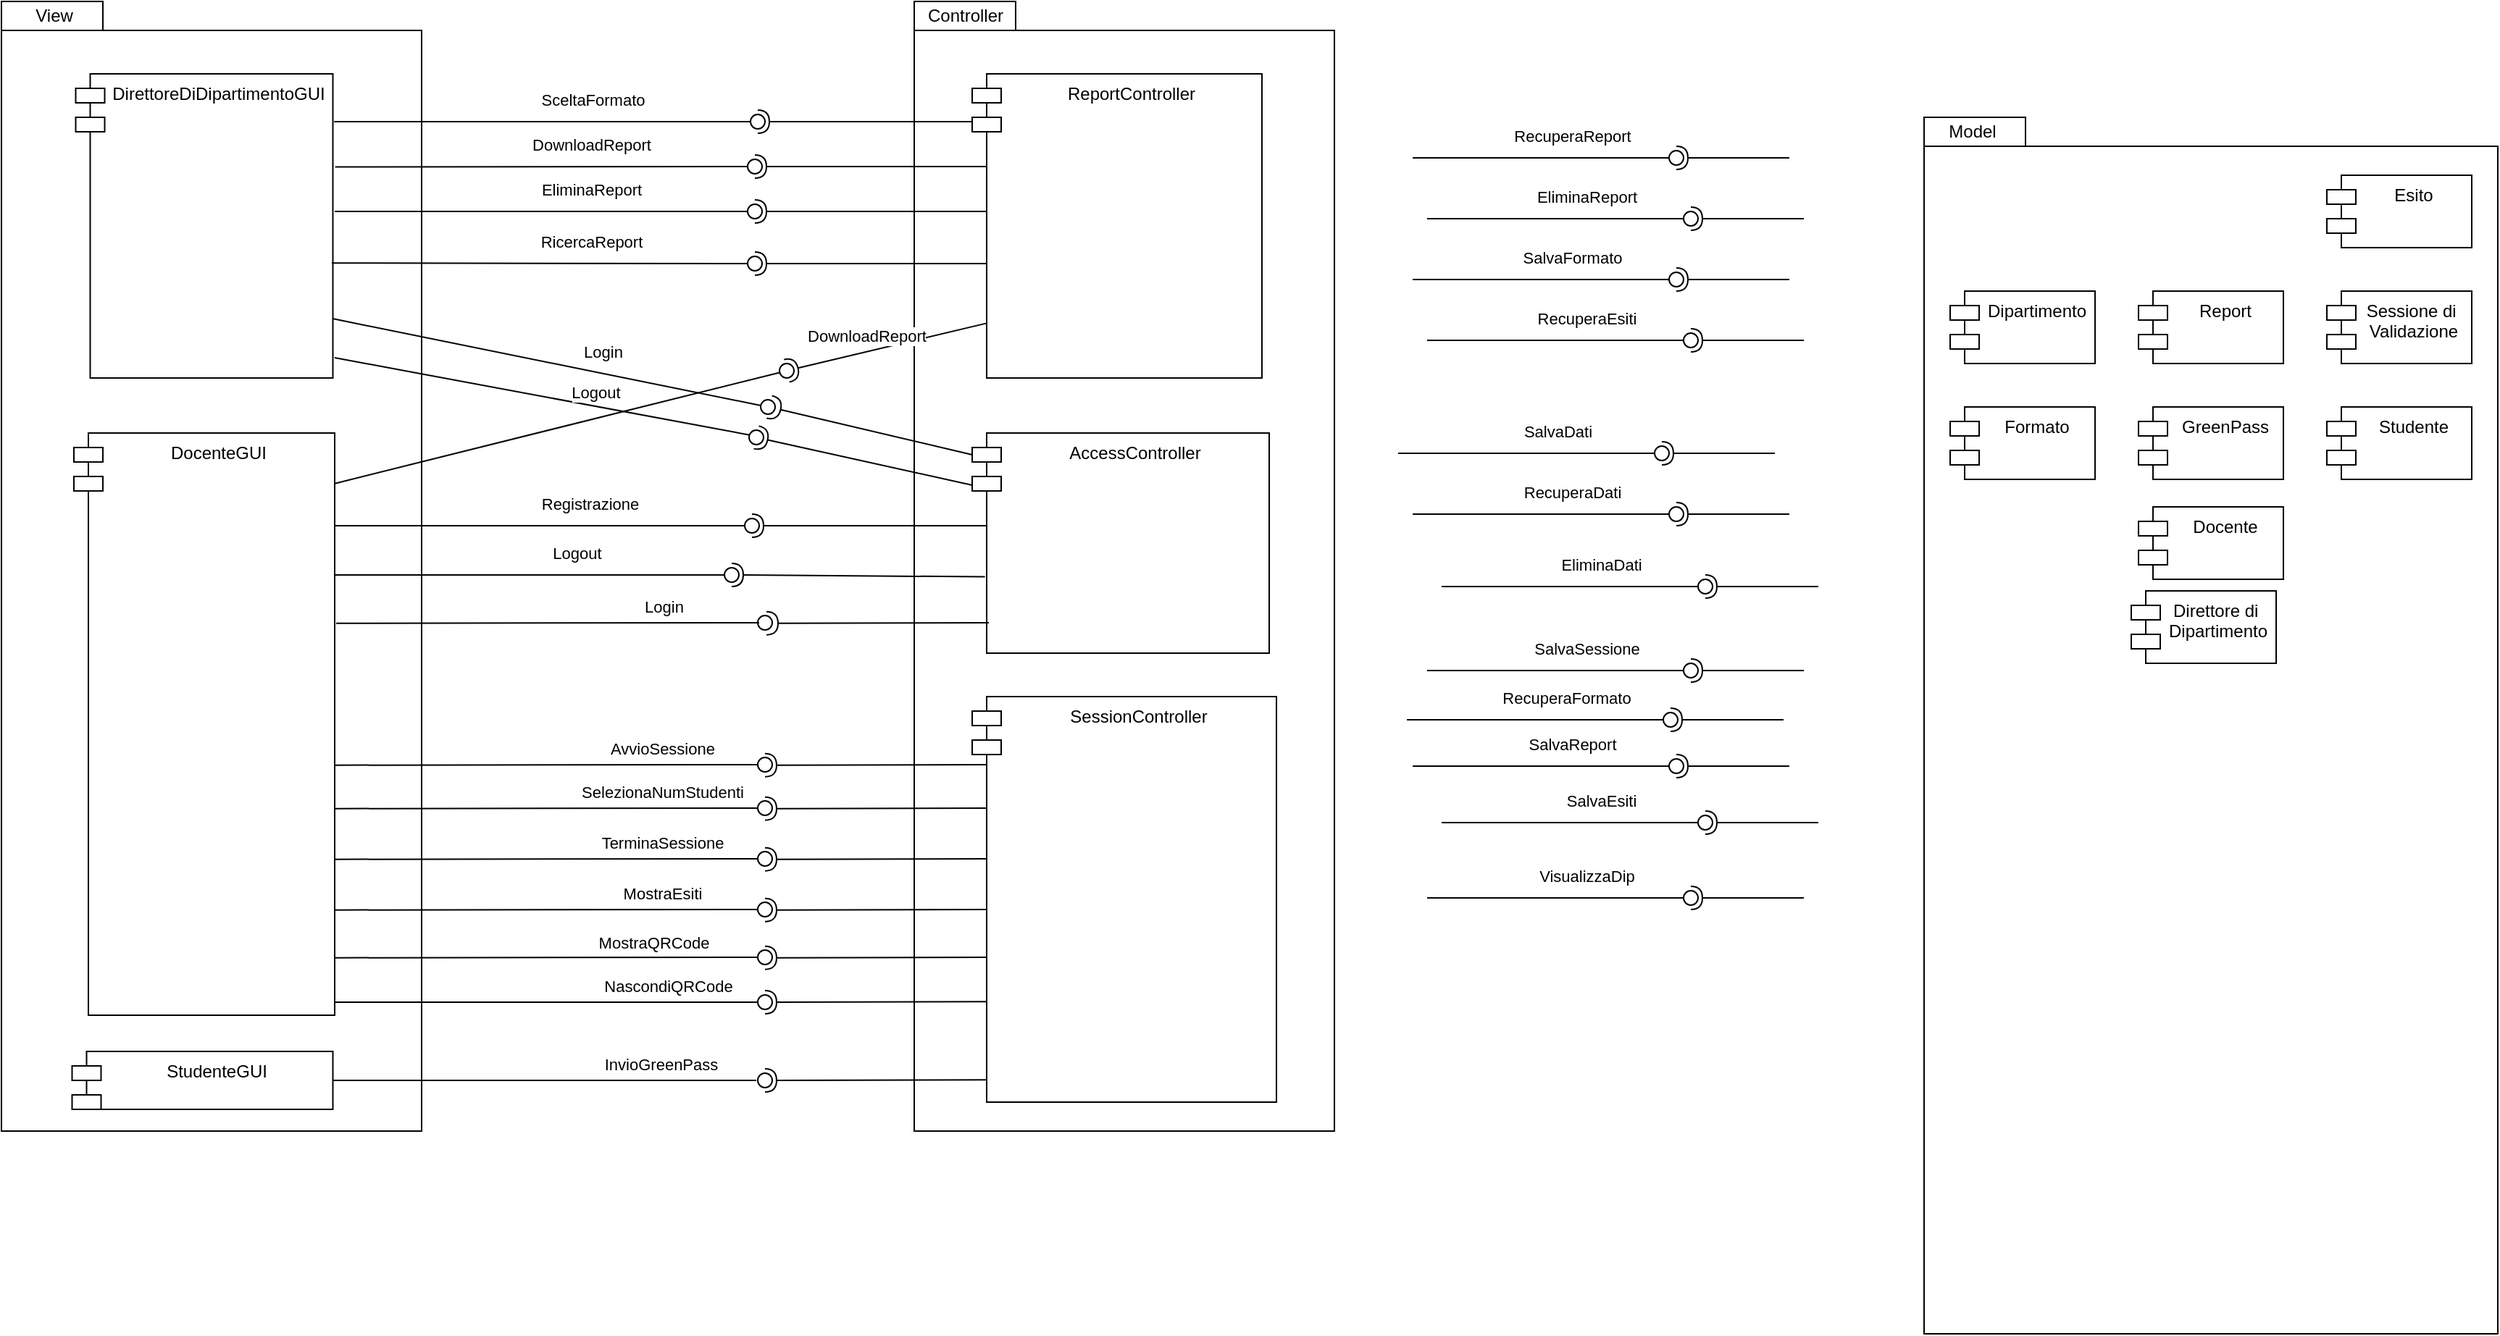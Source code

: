 <mxfile version="15.8.6" type="device"><diagram id="GArLD8cVjcSwyjwCv-ND" name="Pagina-1"><mxGraphModel dx="2626" dy="1181" grid="1" gridSize="10" guides="1" tooltips="1" connect="1" arrows="1" fold="1" page="0" pageScale="1" pageWidth="827" pageHeight="1169" math="0" shadow="0"><root><mxCell id="0"/><mxCell id="1" parent="0"/><mxCell id="IBk2zJn6kR047QgPzbhl-1" value="" style="shape=folder;fontStyle=1;spacingTop=10;tabWidth=70;tabHeight=20;tabPosition=left;html=1;" parent="1" vertex="1"><mxGeometry x="220" y="-60" width="290" height="780" as="geometry"/></mxCell><mxCell id="IBk2zJn6kR047QgPzbhl-2" value="Controller" style="text;html=1;align=center;verticalAlign=middle;resizable=0;points=[];autosize=1;strokeColor=none;fillColor=none;" parent="1" vertex="1"><mxGeometry x="220" y="-60" width="70" height="20" as="geometry"/></mxCell><mxCell id="IBk2zJn6kR047QgPzbhl-3" value="" style="shape=folder;fontStyle=1;spacingTop=10;tabWidth=70;tabHeight=20;tabPosition=left;html=1;" parent="1" vertex="1"><mxGeometry x="917" y="20" width="396" height="840" as="geometry"/></mxCell><mxCell id="IBk2zJn6kR047QgPzbhl-4" value="Model" style="text;html=1;align=center;verticalAlign=middle;resizable=0;points=[];autosize=1;strokeColor=none;fillColor=none;" parent="1" vertex="1"><mxGeometry x="925" y="20" width="50" height="20" as="geometry"/></mxCell><mxCell id="IBk2zJn6kR047QgPzbhl-5" value="" style="shape=folder;fontStyle=1;spacingTop=10;tabWidth=70;tabHeight=20;tabPosition=left;html=1;" parent="1" vertex="1"><mxGeometry x="-410" y="-60" width="290" height="780" as="geometry"/></mxCell><mxCell id="IBk2zJn6kR047QgPzbhl-12" value="SessionController" style="shape=module;align=left;spacingLeft=20;align=center;verticalAlign=top;" parent="1" vertex="1"><mxGeometry x="260" y="420" width="210" height="280" as="geometry"/></mxCell><mxCell id="IBk2zJn6kR047QgPzbhl-13" value="ReportController" style="shape=module;align=left;spacingLeft=20;align=center;verticalAlign=top;" parent="1" vertex="1"><mxGeometry x="260" y="-10" width="200" height="210" as="geometry"/></mxCell><mxCell id="IBk2zJn6kR047QgPzbhl-14" value="Direttore di &#10;Dipartimento" style="shape=module;align=left;spacingLeft=20;align=center;verticalAlign=top;" parent="1" vertex="1"><mxGeometry x="1060" y="347" width="100" height="50" as="geometry"/></mxCell><mxCell id="IBk2zJn6kR047QgPzbhl-15" value="Docente" style="shape=module;align=left;spacingLeft=20;align=center;verticalAlign=top;" parent="1" vertex="1"><mxGeometry x="1065" y="289" width="100" height="50" as="geometry"/></mxCell><mxCell id="IBk2zJn6kR047QgPzbhl-16" value="Esito" style="shape=module;align=left;spacingLeft=20;align=center;verticalAlign=top;" parent="1" vertex="1"><mxGeometry x="1195" y="60" width="100" height="50" as="geometry"/></mxCell><mxCell id="IBk2zJn6kR047QgPzbhl-17" value="Formato" style="shape=module;align=left;spacingLeft=20;align=center;verticalAlign=top;" parent="1" vertex="1"><mxGeometry x="935" y="220" width="100" height="50" as="geometry"/></mxCell><mxCell id="IBk2zJn6kR047QgPzbhl-18" value="Sessione di &#10;Validazione" style="shape=module;align=left;spacingLeft=20;align=center;verticalAlign=top;" parent="1" vertex="1"><mxGeometry x="1195" y="140" width="100" height="50" as="geometry"/></mxCell><mxCell id="IBk2zJn6kR047QgPzbhl-19" value="Report" style="shape=module;align=left;spacingLeft=20;align=center;verticalAlign=top;" parent="1" vertex="1"><mxGeometry x="1065" y="140" width="100" height="50" as="geometry"/></mxCell><mxCell id="IBk2zJn6kR047QgPzbhl-20" value="Studente" style="shape=module;align=left;spacingLeft=20;align=center;verticalAlign=top;" parent="1" vertex="1"><mxGeometry x="1195" y="220" width="100" height="50" as="geometry"/></mxCell><mxCell id="IBk2zJn6kR047QgPzbhl-21" value="GreenPass" style="shape=module;align=left;spacingLeft=20;align=center;verticalAlign=top;" parent="1" vertex="1"><mxGeometry x="1065" y="220" width="100" height="50" as="geometry"/></mxCell><mxCell id="IBk2zJn6kR047QgPzbhl-22" value="Dipartimento" style="shape=module;align=left;spacingLeft=20;align=center;verticalAlign=top;" parent="1" vertex="1"><mxGeometry x="935" y="140" width="100" height="50" as="geometry"/></mxCell><mxCell id="IBk2zJn6kR047QgPzbhl-48" value="StudenteGUI" style="shape=module;align=left;spacingLeft=20;align=center;verticalAlign=top;" parent="1" vertex="1"><mxGeometry x="-361.25" y="665" width="180" height="40" as="geometry"/></mxCell><mxCell id="IBk2zJn6kR047QgPzbhl-50" value="DocenteGUI" style="shape=module;align=left;spacingLeft=20;align=center;verticalAlign=top;" parent="1" vertex="1"><mxGeometry x="-360" y="238" width="180" height="402" as="geometry"/></mxCell><mxCell id="IBk2zJn6kR047QgPzbhl-51" value="DirettoreDiDipartimentoGUI" style="shape=module;align=left;spacingLeft=20;align=center;verticalAlign=top;" parent="1" vertex="1"><mxGeometry x="-358.75" y="-10" width="177.5" height="210" as="geometry"/></mxCell><mxCell id="McXszkzZbClIfci7ip5r-1" value="AccessController" style="shape=module;align=left;spacingLeft=20;align=center;verticalAlign=top;" parent="1" vertex="1"><mxGeometry x="260" y="238" width="205" height="152" as="geometry"/></mxCell><mxCell id="9tfviT1aUYBze84xyZch-1" value="Login" style="rounded=0;orthogonalLoop=1;jettySize=auto;html=1;endArrow=none;endFill=0;sketch=0;sourcePerimeterSpacing=0;targetPerimeterSpacing=0;exitX=0.999;exitY=0.805;exitDx=0;exitDy=0;exitPerimeter=0;" parent="1" source="IBk2zJn6kR047QgPzbhl-51" target="9tfviT1aUYBze84xyZch-3" edge="1"><mxGeometry x="0.243" y="15" relative="1" as="geometry"><mxPoint x="-71" y="160" as="sourcePoint"/><mxPoint as="offset"/><mxPoint x="110" y="220" as="targetPoint"/></mxGeometry></mxCell><mxCell id="9tfviT1aUYBze84xyZch-2" value="" style="rounded=0;orthogonalLoop=1;jettySize=auto;html=1;endArrow=halfCircle;endFill=0;endSize=6;strokeWidth=1;sketch=0;exitX=0;exitY=0;exitDx=0;exitDy=15;exitPerimeter=0;" parent="1" source="McXszkzZbClIfci7ip5r-1" edge="1"><mxGeometry relative="1" as="geometry"><mxPoint x="189" y="160" as="sourcePoint"/><mxPoint x="120" y="220" as="targetPoint"/></mxGeometry></mxCell><mxCell id="9tfviT1aUYBze84xyZch-3" value="" style="ellipse;whiteSpace=wrap;html=1;align=center;aspect=fixed;resizable=0;points=[];outlineConnect=0;sketch=0;" parent="1" vertex="1"><mxGeometry x="114" y="215" width="10" height="10" as="geometry"/></mxCell><mxCell id="9tfviT1aUYBze84xyZch-6" value="" style="ellipse;whiteSpace=wrap;html=1;align=center;aspect=fixed;resizable=0;points=[];outlineConnect=0;sketch=0;" parent="1" vertex="1"><mxGeometry x="112" y="364" width="10" height="10" as="geometry"/></mxCell><mxCell id="9tfviT1aUYBze84xyZch-7" value="Logout" style="rounded=0;orthogonalLoop=1;jettySize=auto;html=1;endArrow=none;endFill=0;sketch=0;sourcePerimeterSpacing=0;targetPerimeterSpacing=0;exitX=0.793;exitY=0.35;exitDx=0;exitDy=0;exitPerimeter=0;" parent="1" edge="1"><mxGeometry x="0.23" y="9" relative="1" as="geometry"><mxPoint x="-180.03" y="186" as="sourcePoint"/><mxPoint as="offset"/><mxPoint x="110" y="240" as="targetPoint"/></mxGeometry></mxCell><mxCell id="9tfviT1aUYBze84xyZch-9" value="" style="ellipse;whiteSpace=wrap;html=1;align=center;aspect=fixed;resizable=0;points=[];outlineConnect=0;sketch=0;" parent="1" vertex="1"><mxGeometry x="106" y="236" width="10" height="10" as="geometry"/></mxCell><mxCell id="9tfviT1aUYBze84xyZch-11" value="Logout" style="rounded=0;orthogonalLoop=1;jettySize=auto;html=1;endArrow=none;endFill=0;sketch=0;sourcePerimeterSpacing=0;targetPerimeterSpacing=0;" parent="1" target="9tfviT1aUYBze84xyZch-13" edge="1"><mxGeometry x="0.243" y="15" relative="1" as="geometry"><mxPoint x="-180" y="336" as="sourcePoint"/><mxPoint as="offset"/></mxGeometry></mxCell><mxCell id="9tfviT1aUYBze84xyZch-12" value="" style="rounded=0;orthogonalLoop=1;jettySize=auto;html=1;endArrow=halfCircle;endFill=0;entryX=0.5;entryY=0.5;endSize=6;strokeWidth=1;sketch=0;exitX=0.043;exitY=0.653;exitDx=0;exitDy=0;exitPerimeter=0;" parent="1" source="McXszkzZbClIfci7ip5r-1" target="9tfviT1aUYBze84xyZch-13" edge="1"><mxGeometry relative="1" as="geometry"><mxPoint x="172" y="336" as="sourcePoint"/></mxGeometry></mxCell><mxCell id="9tfviT1aUYBze84xyZch-13" value="" style="ellipse;whiteSpace=wrap;html=1;align=center;aspect=fixed;resizable=0;points=[];outlineConnect=0;sketch=0;" parent="1" vertex="1"><mxGeometry x="89" y="331" width="10" height="10" as="geometry"/></mxCell><mxCell id="9tfviT1aUYBze84xyZch-14" value="SceltaFormato" style="rounded=0;orthogonalLoop=1;jettySize=auto;html=1;endArrow=none;endFill=0;sketch=0;sourcePerimeterSpacing=0;targetPerimeterSpacing=0;exitX=1.005;exitY=0.157;exitDx=0;exitDy=0;exitPerimeter=0;" parent="1" source="IBk2zJn6kR047QgPzbhl-51" edge="1"><mxGeometry x="0.243" y="15" relative="1" as="geometry"><mxPoint x="-70" y="23" as="sourcePoint"/><mxPoint as="offset"/><mxPoint x="107" y="23" as="targetPoint"/></mxGeometry></mxCell><mxCell id="9tfviT1aUYBze84xyZch-15" value="" style="rounded=0;orthogonalLoop=1;jettySize=auto;html=1;endArrow=halfCircle;endFill=0;entryX=0.5;entryY=0.5;endSize=6;strokeWidth=1;sketch=0;" parent="1" edge="1"><mxGeometry relative="1" as="geometry"><mxPoint x="260" y="23" as="sourcePoint"/><mxPoint x="112" y="23" as="targetPoint"/></mxGeometry></mxCell><mxCell id="9tfviT1aUYBze84xyZch-16" value="" style="ellipse;whiteSpace=wrap;html=1;align=center;aspect=fixed;resizable=0;points=[];outlineConnect=0;sketch=0;" parent="1" vertex="1"><mxGeometry x="107" y="18" width="10" height="10" as="geometry"/></mxCell><mxCell id="9tfviT1aUYBze84xyZch-17" value="DownloadReport" style="rounded=0;orthogonalLoop=1;jettySize=auto;html=1;endArrow=none;endFill=0;sketch=0;sourcePerimeterSpacing=0;targetPerimeterSpacing=0;exitX=1.009;exitY=0.306;exitDx=0;exitDy=0;exitPerimeter=0;" parent="1" source="IBk2zJn6kR047QgPzbhl-51" target="9tfviT1aUYBze84xyZch-19" edge="1"><mxGeometry x="0.243" y="15" relative="1" as="geometry"><mxPoint x="-72" y="54" as="sourcePoint"/><mxPoint as="offset"/></mxGeometry></mxCell><mxCell id="9tfviT1aUYBze84xyZch-18" value="" style="rounded=0;orthogonalLoop=1;jettySize=auto;html=1;endArrow=halfCircle;endFill=0;entryX=0.5;entryY=0.5;endSize=6;strokeWidth=1;sketch=0;" parent="1" target="9tfviT1aUYBze84xyZch-19" edge="1"><mxGeometry relative="1" as="geometry"><mxPoint x="270" y="54" as="sourcePoint"/></mxGeometry></mxCell><mxCell id="9tfviT1aUYBze84xyZch-19" value="" style="ellipse;whiteSpace=wrap;html=1;align=center;aspect=fixed;resizable=0;points=[];outlineConnect=0;sketch=0;" parent="1" vertex="1"><mxGeometry x="105" y="49" width="10" height="10" as="geometry"/></mxCell><mxCell id="9tfviT1aUYBze84xyZch-20" value="EliminaReport" style="rounded=0;orthogonalLoop=1;jettySize=auto;html=1;endArrow=none;endFill=0;sketch=0;sourcePerimeterSpacing=0;targetPerimeterSpacing=0;" parent="1" edge="1"><mxGeometry x="0.243" y="15" relative="1" as="geometry"><mxPoint x="-180" y="85" as="sourcePoint"/><mxPoint as="offset"/><mxPoint x="105" y="85" as="targetPoint"/></mxGeometry></mxCell><mxCell id="9tfviT1aUYBze84xyZch-21" value="" style="rounded=0;orthogonalLoop=1;jettySize=auto;html=1;endArrow=halfCircle;endFill=0;entryX=0.5;entryY=0.5;endSize=6;strokeWidth=1;sketch=0;" parent="1" target="9tfviT1aUYBze84xyZch-22" edge="1"><mxGeometry relative="1" as="geometry"><mxPoint x="270" y="85" as="sourcePoint"/></mxGeometry></mxCell><mxCell id="9tfviT1aUYBze84xyZch-22" value="" style="ellipse;whiteSpace=wrap;html=1;align=center;aspect=fixed;resizable=0;points=[];outlineConnect=0;sketch=0;" parent="1" vertex="1"><mxGeometry x="105" y="80" width="10" height="10" as="geometry"/></mxCell><mxCell id="9tfviT1aUYBze84xyZch-23" value="RicercaReport" style="rounded=0;orthogonalLoop=1;jettySize=auto;html=1;endArrow=none;endFill=0;sketch=0;sourcePerimeterSpacing=0;targetPerimeterSpacing=0;exitX=0.996;exitY=0.622;exitDx=0;exitDy=0;exitPerimeter=0;" parent="1" source="IBk2zJn6kR047QgPzbhl-51" target="9tfviT1aUYBze84xyZch-25" edge="1"><mxGeometry x="0.243" y="15" relative="1" as="geometry"><mxPoint x="-72" y="121" as="sourcePoint"/><mxPoint as="offset"/></mxGeometry></mxCell><mxCell id="9tfviT1aUYBze84xyZch-24" value="" style="rounded=0;orthogonalLoop=1;jettySize=auto;html=1;endArrow=halfCircle;endFill=0;entryX=0.5;entryY=0.5;endSize=6;strokeWidth=1;sketch=0;exitX=0.05;exitY=0.624;exitDx=0;exitDy=0;exitPerimeter=0;" parent="1" source="IBk2zJn6kR047QgPzbhl-13" target="9tfviT1aUYBze84xyZch-25" edge="1"><mxGeometry relative="1" as="geometry"><mxPoint x="188" y="121" as="sourcePoint"/></mxGeometry></mxCell><mxCell id="9tfviT1aUYBze84xyZch-25" value="" style="ellipse;whiteSpace=wrap;html=1;align=center;aspect=fixed;resizable=0;points=[];outlineConnect=0;sketch=0;" parent="1" vertex="1"><mxGeometry x="105" y="116" width="10" height="10" as="geometry"/></mxCell><mxCell id="9tfviT1aUYBze84xyZch-27" value="" style="rounded=0;orthogonalLoop=1;jettySize=auto;html=1;endArrow=halfCircle;endFill=0;entryX=0.5;entryY=0.5;endSize=6;strokeWidth=1;sketch=0;exitX=0.05;exitY=0.82;exitDx=0;exitDy=0;exitPerimeter=0;" parent="1" source="IBk2zJn6kR047QgPzbhl-13" target="9tfviT1aUYBze84xyZch-28" edge="1"><mxGeometry relative="1" as="geometry"><mxPoint x="210" y="302" as="sourcePoint"/></mxGeometry></mxCell><mxCell id="9tfviT1aUYBze84xyZch-28" value="" style="ellipse;whiteSpace=wrap;html=1;align=center;aspect=fixed;resizable=0;points=[];outlineConnect=0;sketch=0;" parent="1" vertex="1"><mxGeometry x="127" y="190" width="10" height="10" as="geometry"/></mxCell><mxCell id="9tfviT1aUYBze84xyZch-29" value="Registrazione" style="rounded=0;orthogonalLoop=1;jettySize=auto;html=1;endArrow=none;endFill=0;sketch=0;sourcePerimeterSpacing=0;targetPerimeterSpacing=0;" parent="1" target="9tfviT1aUYBze84xyZch-31" edge="1"><mxGeometry x="0.243" y="15" relative="1" as="geometry"><mxPoint x="-180" y="302" as="sourcePoint"/><mxPoint as="offset"/></mxGeometry></mxCell><mxCell id="9tfviT1aUYBze84xyZch-30" value="" style="rounded=0;orthogonalLoop=1;jettySize=auto;html=1;endArrow=halfCircle;endFill=0;entryX=0.5;entryY=0.5;endSize=6;strokeWidth=1;sketch=0;" parent="1" target="9tfviT1aUYBze84xyZch-31" edge="1"><mxGeometry relative="1" as="geometry"><mxPoint x="270" y="302" as="sourcePoint"/></mxGeometry></mxCell><mxCell id="9tfviT1aUYBze84xyZch-31" value="" style="ellipse;whiteSpace=wrap;html=1;align=center;aspect=fixed;resizable=0;points=[];outlineConnect=0;sketch=0;" parent="1" vertex="1"><mxGeometry x="103" y="297" width="10" height="10" as="geometry"/></mxCell><mxCell id="1rFnkEGy3SiXDLnb3KZA-1" value="NascondiQRCode" style="rounded=0;orthogonalLoop=1;jettySize=auto;html=1;endArrow=none;endFill=0;sketch=0;sourcePerimeterSpacing=0;targetPerimeterSpacing=0;exitX=1;exitY=1;exitDx=0;exitDy=0;" parent="1" target="1rFnkEGy3SiXDLnb3KZA-3" edge="1"><mxGeometry x="0.549" y="11" relative="1" as="geometry"><mxPoint x="-180" y="631" as="sourcePoint"/><mxPoint as="offset"/><Array as="points"><mxPoint x="117" y="631"/></Array></mxGeometry></mxCell><mxCell id="1rFnkEGy3SiXDLnb3KZA-2" value="" style="rounded=0;orthogonalLoop=1;jettySize=auto;html=1;endArrow=halfCircle;endFill=0;endSize=6;strokeWidth=1;sketch=0;exitX=0.05;exitY=0.953;exitDx=0;exitDy=0;exitPerimeter=0;" parent="1" edge="1"><mxGeometry relative="1" as="geometry"><mxPoint x="270.5" y="630.66" as="sourcePoint"/><mxPoint x="117" y="631" as="targetPoint"/></mxGeometry></mxCell><mxCell id="1rFnkEGy3SiXDLnb3KZA-3" value="" style="ellipse;whiteSpace=wrap;html=1;align=center;aspect=fixed;resizable=0;points=[];outlineConnect=0;sketch=0;" parent="1" vertex="1"><mxGeometry x="112" y="626" width="10" height="10" as="geometry"/></mxCell><mxCell id="1rFnkEGy3SiXDLnb3KZA-10" value="SalvaDati" style="rounded=0;orthogonalLoop=1;jettySize=auto;html=1;endArrow=none;endFill=0;sketch=0;sourcePerimeterSpacing=0;targetPerimeterSpacing=0;" parent="1" target="1rFnkEGy3SiXDLnb3KZA-12" edge="1"><mxGeometry x="0.243" y="15" relative="1" as="geometry"><mxPoint x="554" y="252" as="sourcePoint"/><mxPoint as="offset"/></mxGeometry></mxCell><mxCell id="1rFnkEGy3SiXDLnb3KZA-11" value="" style="rounded=0;orthogonalLoop=1;jettySize=auto;html=1;endArrow=halfCircle;endFill=0;entryX=0.5;entryY=0.5;endSize=6;strokeWidth=1;sketch=0;" parent="1" target="1rFnkEGy3SiXDLnb3KZA-12" edge="1"><mxGeometry relative="1" as="geometry"><mxPoint x="814" y="252" as="sourcePoint"/></mxGeometry></mxCell><mxCell id="1rFnkEGy3SiXDLnb3KZA-12" value="" style="ellipse;whiteSpace=wrap;html=1;align=center;aspect=fixed;resizable=0;points=[];outlineConnect=0;sketch=0;" parent="1" vertex="1"><mxGeometry x="731" y="247" width="10" height="10" as="geometry"/></mxCell><mxCell id="1rFnkEGy3SiXDLnb3KZA-13" value="SalvaReport" style="rounded=0;orthogonalLoop=1;jettySize=auto;html=1;endArrow=none;endFill=0;sketch=0;sourcePerimeterSpacing=0;targetPerimeterSpacing=0;" parent="1" target="1rFnkEGy3SiXDLnb3KZA-15" edge="1"><mxGeometry x="0.243" y="15" relative="1" as="geometry"><mxPoint x="564" y="468" as="sourcePoint"/><mxPoint as="offset"/></mxGeometry></mxCell><mxCell id="1rFnkEGy3SiXDLnb3KZA-14" value="" style="rounded=0;orthogonalLoop=1;jettySize=auto;html=1;endArrow=halfCircle;endFill=0;entryX=0.5;entryY=0.5;endSize=6;strokeWidth=1;sketch=0;" parent="1" target="1rFnkEGy3SiXDLnb3KZA-15" edge="1"><mxGeometry relative="1" as="geometry"><mxPoint x="824" y="468" as="sourcePoint"/></mxGeometry></mxCell><mxCell id="1rFnkEGy3SiXDLnb3KZA-15" value="" style="ellipse;whiteSpace=wrap;html=1;align=center;aspect=fixed;resizable=0;points=[];outlineConnect=0;sketch=0;" parent="1" vertex="1"><mxGeometry x="741" y="463" width="10" height="10" as="geometry"/></mxCell><mxCell id="1rFnkEGy3SiXDLnb3KZA-16" value="RecuperaDati" style="rounded=0;orthogonalLoop=1;jettySize=auto;html=1;endArrow=none;endFill=0;sketch=0;sourcePerimeterSpacing=0;targetPerimeterSpacing=0;" parent="1" edge="1"><mxGeometry x="0.243" y="15" relative="1" as="geometry"><mxPoint x="564" y="294" as="sourcePoint"/><mxPoint as="offset"/><mxPoint x="741" y="294" as="targetPoint"/></mxGeometry></mxCell><mxCell id="1rFnkEGy3SiXDLnb3KZA-17" value="" style="rounded=0;orthogonalLoop=1;jettySize=auto;html=1;endArrow=halfCircle;endFill=0;entryX=0.5;entryY=0.5;endSize=6;strokeWidth=1;sketch=0;" parent="1" edge="1"><mxGeometry relative="1" as="geometry"><mxPoint x="824" y="294" as="sourcePoint"/><mxPoint x="746" y="294" as="targetPoint"/></mxGeometry></mxCell><mxCell id="1rFnkEGy3SiXDLnb3KZA-18" value="" style="ellipse;whiteSpace=wrap;html=1;align=center;aspect=fixed;resizable=0;points=[];outlineConnect=0;sketch=0;" parent="1" vertex="1"><mxGeometry x="741" y="289" width="10" height="10" as="geometry"/></mxCell><mxCell id="1rFnkEGy3SiXDLnb3KZA-19" value="RecuperaFormato" style="rounded=0;orthogonalLoop=1;jettySize=auto;html=1;endArrow=none;endFill=0;sketch=0;sourcePerimeterSpacing=0;targetPerimeterSpacing=0;" parent="1" target="1rFnkEGy3SiXDLnb3KZA-21" edge="1"><mxGeometry x="0.243" y="15" relative="1" as="geometry"><mxPoint x="560" y="436" as="sourcePoint"/><mxPoint as="offset"/></mxGeometry></mxCell><mxCell id="1rFnkEGy3SiXDLnb3KZA-20" value="" style="rounded=0;orthogonalLoop=1;jettySize=auto;html=1;endArrow=halfCircle;endFill=0;entryX=0.5;entryY=0.5;endSize=6;strokeWidth=1;sketch=0;" parent="1" target="1rFnkEGy3SiXDLnb3KZA-21" edge="1"><mxGeometry relative="1" as="geometry"><mxPoint x="820" y="436" as="sourcePoint"/></mxGeometry></mxCell><mxCell id="1rFnkEGy3SiXDLnb3KZA-21" value="" style="ellipse;whiteSpace=wrap;html=1;align=center;aspect=fixed;resizable=0;points=[];outlineConnect=0;sketch=0;" parent="1" vertex="1"><mxGeometry x="737" y="431" width="10" height="10" as="geometry"/></mxCell><mxCell id="1rFnkEGy3SiXDLnb3KZA-22" value="RecuperaReport" style="rounded=0;orthogonalLoop=1;jettySize=auto;html=1;endArrow=none;endFill=0;sketch=0;sourcePerimeterSpacing=0;targetPerimeterSpacing=0;" parent="1" edge="1"><mxGeometry x="0.243" y="15" relative="1" as="geometry"><mxPoint x="564" y="48" as="sourcePoint"/><mxPoint as="offset"/><mxPoint x="741" y="48" as="targetPoint"/></mxGeometry></mxCell><mxCell id="1rFnkEGy3SiXDLnb3KZA-23" value="" style="rounded=0;orthogonalLoop=1;jettySize=auto;html=1;endArrow=halfCircle;endFill=0;entryX=0.5;entryY=0.5;endSize=6;strokeWidth=1;sketch=0;" parent="1" target="1rFnkEGy3SiXDLnb3KZA-24" edge="1"><mxGeometry relative="1" as="geometry"><mxPoint x="824" y="48" as="sourcePoint"/></mxGeometry></mxCell><mxCell id="1rFnkEGy3SiXDLnb3KZA-24" value="" style="ellipse;whiteSpace=wrap;html=1;align=center;aspect=fixed;resizable=0;points=[];outlineConnect=0;sketch=0;" parent="1" vertex="1"><mxGeometry x="741" y="43" width="10" height="10" as="geometry"/></mxCell><mxCell id="1rFnkEGy3SiXDLnb3KZA-25" value="EliminaReport" style="rounded=0;orthogonalLoop=1;jettySize=auto;html=1;endArrow=none;endFill=0;sketch=0;sourcePerimeterSpacing=0;targetPerimeterSpacing=0;" parent="1" target="1rFnkEGy3SiXDLnb3KZA-27" edge="1"><mxGeometry x="0.243" y="15" relative="1" as="geometry"><mxPoint x="574" y="90" as="sourcePoint"/><mxPoint as="offset"/></mxGeometry></mxCell><mxCell id="1rFnkEGy3SiXDLnb3KZA-26" value="" style="rounded=0;orthogonalLoop=1;jettySize=auto;html=1;endArrow=halfCircle;endFill=0;entryX=0.5;entryY=0.5;endSize=6;strokeWidth=1;sketch=0;" parent="1" target="1rFnkEGy3SiXDLnb3KZA-27" edge="1"><mxGeometry relative="1" as="geometry"><mxPoint x="834" y="90" as="sourcePoint"/></mxGeometry></mxCell><mxCell id="1rFnkEGy3SiXDLnb3KZA-27" value="" style="ellipse;whiteSpace=wrap;html=1;align=center;aspect=fixed;resizable=0;points=[];outlineConnect=0;sketch=0;" parent="1" vertex="1"><mxGeometry x="751" y="85" width="10" height="10" as="geometry"/></mxCell><mxCell id="1rFnkEGy3SiXDLnb3KZA-28" value="SalvaFormato" style="rounded=0;orthogonalLoop=1;jettySize=auto;html=1;endArrow=none;endFill=0;sketch=0;sourcePerimeterSpacing=0;targetPerimeterSpacing=0;" parent="1" edge="1"><mxGeometry x="0.243" y="15" relative="1" as="geometry"><mxPoint x="564" y="132" as="sourcePoint"/><mxPoint as="offset"/><mxPoint x="741" y="132" as="targetPoint"/></mxGeometry></mxCell><mxCell id="1rFnkEGy3SiXDLnb3KZA-29" value="" style="rounded=0;orthogonalLoop=1;jettySize=auto;html=1;endArrow=halfCircle;endFill=0;entryX=0.5;entryY=0.5;endSize=6;strokeWidth=1;sketch=0;" parent="1" target="1rFnkEGy3SiXDLnb3KZA-30" edge="1"><mxGeometry relative="1" as="geometry"><mxPoint x="824" y="132" as="sourcePoint"/></mxGeometry></mxCell><mxCell id="1rFnkEGy3SiXDLnb3KZA-30" value="" style="ellipse;whiteSpace=wrap;html=1;align=center;aspect=fixed;resizable=0;points=[];outlineConnect=0;sketch=0;" parent="1" vertex="1"><mxGeometry x="741" y="127" width="10" height="10" as="geometry"/></mxCell><mxCell id="1rFnkEGy3SiXDLnb3KZA-31" value="RecuperaEsiti" style="rounded=0;orthogonalLoop=1;jettySize=auto;html=1;endArrow=none;endFill=0;sketch=0;sourcePerimeterSpacing=0;targetPerimeterSpacing=0;" parent="1" target="1rFnkEGy3SiXDLnb3KZA-33" edge="1"><mxGeometry x="0.243" y="15" relative="1" as="geometry"><mxPoint x="574" y="174" as="sourcePoint"/><mxPoint as="offset"/></mxGeometry></mxCell><mxCell id="1rFnkEGy3SiXDLnb3KZA-32" value="" style="rounded=0;orthogonalLoop=1;jettySize=auto;html=1;endArrow=halfCircle;endFill=0;entryX=0.5;entryY=0.5;endSize=6;strokeWidth=1;sketch=0;" parent="1" target="1rFnkEGy3SiXDLnb3KZA-33" edge="1"><mxGeometry relative="1" as="geometry"><mxPoint x="834" y="174" as="sourcePoint"/></mxGeometry></mxCell><mxCell id="1rFnkEGy3SiXDLnb3KZA-33" value="" style="ellipse;whiteSpace=wrap;html=1;align=center;aspect=fixed;resizable=0;points=[];outlineConnect=0;sketch=0;" parent="1" vertex="1"><mxGeometry x="751" y="169" width="10" height="10" as="geometry"/></mxCell><mxCell id="1rFnkEGy3SiXDLnb3KZA-34" value="EliminaDati" style="rounded=0;orthogonalLoop=1;jettySize=auto;html=1;endArrow=none;endFill=0;sketch=0;sourcePerimeterSpacing=0;targetPerimeterSpacing=0;" parent="1" target="1rFnkEGy3SiXDLnb3KZA-36" edge="1"><mxGeometry x="0.243" y="15" relative="1" as="geometry"><mxPoint x="584" y="344" as="sourcePoint"/><mxPoint as="offset"/></mxGeometry></mxCell><mxCell id="1rFnkEGy3SiXDLnb3KZA-35" value="" style="rounded=0;orthogonalLoop=1;jettySize=auto;html=1;endArrow=halfCircle;endFill=0;entryX=0.5;entryY=0.5;endSize=6;strokeWidth=1;sketch=0;" parent="1" target="1rFnkEGy3SiXDLnb3KZA-36" edge="1"><mxGeometry relative="1" as="geometry"><mxPoint x="844" y="344" as="sourcePoint"/></mxGeometry></mxCell><mxCell id="1rFnkEGy3SiXDLnb3KZA-36" value="" style="ellipse;whiteSpace=wrap;html=1;align=center;aspect=fixed;resizable=0;points=[];outlineConnect=0;sketch=0;" parent="1" vertex="1"><mxGeometry x="761" y="339" width="10" height="10" as="geometry"/></mxCell><mxCell id="1rFnkEGy3SiXDLnb3KZA-37" value="SalvaSessione" style="rounded=0;orthogonalLoop=1;jettySize=auto;html=1;endArrow=none;endFill=0;sketch=0;sourcePerimeterSpacing=0;targetPerimeterSpacing=0;" parent="1" target="1rFnkEGy3SiXDLnb3KZA-39" edge="1"><mxGeometry x="0.243" y="15" relative="1" as="geometry"><mxPoint x="574" y="402" as="sourcePoint"/><mxPoint as="offset"/></mxGeometry></mxCell><mxCell id="1rFnkEGy3SiXDLnb3KZA-38" value="" style="rounded=0;orthogonalLoop=1;jettySize=auto;html=1;endArrow=halfCircle;endFill=0;entryX=0.5;entryY=0.5;endSize=6;strokeWidth=1;sketch=0;" parent="1" target="1rFnkEGy3SiXDLnb3KZA-39" edge="1"><mxGeometry relative="1" as="geometry"><mxPoint x="834" y="402" as="sourcePoint"/></mxGeometry></mxCell><mxCell id="1rFnkEGy3SiXDLnb3KZA-39" value="" style="ellipse;whiteSpace=wrap;html=1;align=center;aspect=fixed;resizable=0;points=[];outlineConnect=0;sketch=0;" parent="1" vertex="1"><mxGeometry x="751" y="397" width="10" height="10" as="geometry"/></mxCell><mxCell id="1rFnkEGy3SiXDLnb3KZA-40" value="SalvaEsiti" style="rounded=0;orthogonalLoop=1;jettySize=auto;html=1;endArrow=none;endFill=0;sketch=0;sourcePerimeterSpacing=0;targetPerimeterSpacing=0;" parent="1" target="1rFnkEGy3SiXDLnb3KZA-42" edge="1"><mxGeometry x="0.243" y="15" relative="1" as="geometry"><mxPoint x="584" y="507" as="sourcePoint"/><mxPoint as="offset"/></mxGeometry></mxCell><mxCell id="1rFnkEGy3SiXDLnb3KZA-41" value="" style="rounded=0;orthogonalLoop=1;jettySize=auto;html=1;endArrow=halfCircle;endFill=0;entryX=0.5;entryY=0.5;endSize=6;strokeWidth=1;sketch=0;" parent="1" target="1rFnkEGy3SiXDLnb3KZA-42" edge="1"><mxGeometry relative="1" as="geometry"><mxPoint x="844" y="507" as="sourcePoint"/></mxGeometry></mxCell><mxCell id="1rFnkEGy3SiXDLnb3KZA-42" value="" style="ellipse;whiteSpace=wrap;html=1;align=center;aspect=fixed;resizable=0;points=[];outlineConnect=0;sketch=0;" parent="1" vertex="1"><mxGeometry x="761" y="502" width="10" height="10" as="geometry"/></mxCell><mxCell id="YK9zqEOWVS38Oevk7q-7-1" value="VisualizzaDip" style="rounded=0;orthogonalLoop=1;jettySize=auto;html=1;endArrow=none;endFill=0;sketch=0;sourcePerimeterSpacing=0;targetPerimeterSpacing=0;" parent="1" edge="1"><mxGeometry x="0.243" y="15" relative="1" as="geometry"><mxPoint x="574.0" y="559.0" as="sourcePoint"/><mxPoint as="offset"/><mxPoint x="751" y="559.0" as="targetPoint"/></mxGeometry></mxCell><mxCell id="YK9zqEOWVS38Oevk7q-7-2" value="" style="rounded=0;orthogonalLoop=1;jettySize=auto;html=1;endArrow=halfCircle;endFill=0;entryX=0.5;entryY=0.5;endSize=6;strokeWidth=1;sketch=0;" parent="1" target="YK9zqEOWVS38Oevk7q-7-3" edge="1"><mxGeometry relative="1" as="geometry"><mxPoint x="834.0" y="559.0" as="sourcePoint"/></mxGeometry></mxCell><mxCell id="YK9zqEOWVS38Oevk7q-7-3" value="" style="ellipse;whiteSpace=wrap;html=1;align=center;aspect=fixed;resizable=0;points=[];outlineConnect=0;sketch=0;" parent="1" vertex="1"><mxGeometry x="751" y="554" width="10" height="10" as="geometry"/></mxCell><mxCell id="YK9zqEOWVS38Oevk7q-7-7" value="View" style="text;html=1;align=center;verticalAlign=middle;resizable=0;points=[];autosize=1;strokeColor=none;fillColor=none;" parent="1" vertex="1"><mxGeometry x="-394" y="-60" width="40" height="20" as="geometry"/></mxCell><mxCell id="YK9zqEOWVS38Oevk7q-7-8" value="" style="rounded=0;orthogonalLoop=1;jettySize=auto;html=1;endArrow=halfCircle;endFill=0;endSize=6;strokeWidth=1;sketch=0;exitX=0;exitY=0;exitDx=0;exitDy=35;exitPerimeter=0;" parent="1" edge="1"><mxGeometry relative="1" as="geometry"><mxPoint x="260" y="274" as="sourcePoint"/><mxPoint x="111" y="241" as="targetPoint"/></mxGeometry></mxCell><mxCell id="9tfviT1aUYBze84xyZch-26" value="DownloadReport" style="rounded=0;orthogonalLoop=1;jettySize=auto;html=1;endArrow=none;endFill=0;sketch=0;sourcePerimeterSpacing=0;targetPerimeterSpacing=0;exitX=0.998;exitY=0.087;exitDx=0;exitDy=0;exitPerimeter=0;" parent="1" source="IBk2zJn6kR047QgPzbhl-50" target="9tfviT1aUYBze84xyZch-28" edge="1"><mxGeometry x="1" y="68" relative="1" as="geometry"><mxPoint x="-50" y="302" as="sourcePoint"/><mxPoint x="76" y="41" as="offset"/></mxGeometry></mxCell><mxCell id="YK9zqEOWVS38Oevk7q-7-9" style="edgeStyle=orthogonalEdgeStyle;rounded=0;orthogonalLoop=1;jettySize=auto;html=1;exitX=0.5;exitY=1;exitDx=0;exitDy=0;" parent="1" source="McXszkzZbClIfci7ip5r-1" target="McXszkzZbClIfci7ip5r-1" edge="1"><mxGeometry relative="1" as="geometry"/></mxCell><mxCell id="9tfviT1aUYBze84xyZch-37" value="" style="ellipse;whiteSpace=wrap;html=1;align=center;aspect=fixed;resizable=0;points=[];outlineConnect=0;sketch=0;" parent="1" vertex="1"><mxGeometry x="112" y="462" width="10" height="10" as="geometry"/></mxCell><mxCell id="9tfviT1aUYBze84xyZch-40" value="" style="ellipse;whiteSpace=wrap;html=1;align=center;aspect=fixed;resizable=0;points=[];outlineConnect=0;sketch=0;" parent="1" vertex="1"><mxGeometry x="112" y="492" width="10" height="10" as="geometry"/></mxCell><mxCell id="9tfviT1aUYBze84xyZch-43" value="" style="ellipse;whiteSpace=wrap;html=1;align=center;aspect=fixed;resizable=0;points=[];outlineConnect=0;sketch=0;" parent="1" vertex="1"><mxGeometry x="112" y="527" width="10" height="10" as="geometry"/></mxCell><mxCell id="1rFnkEGy3SiXDLnb3KZA-6" value="" style="ellipse;whiteSpace=wrap;html=1;align=center;aspect=fixed;resizable=0;points=[];outlineConnect=0;sketch=0;" parent="1" vertex="1"><mxGeometry x="112" y="562" width="10" height="10" as="geometry"/></mxCell><mxCell id="9tfviT1aUYBze84xyZch-34" value="" style="ellipse;whiteSpace=wrap;html=1;align=center;aspect=fixed;resizable=0;points=[];outlineConnect=0;sketch=0;" parent="1" vertex="1"><mxGeometry x="112" y="680" width="10" height="10" as="geometry"/></mxCell><mxCell id="wRzygPh26zrGFck27iJN-1" value="MostraQRCode" style="rounded=0;orthogonalLoop=1;jettySize=auto;html=1;endArrow=none;endFill=0;sketch=0;targetPerimeterSpacing=0;exitX=1;exitY=1;exitDx=0;exitDy=0;startArrow=none;" edge="1" parent="1" source="1rFnkEGy3SiXDLnb3KZA-9"><mxGeometry x="1" y="78" relative="1" as="geometry"><mxPoint x="-180" y="600.34" as="sourcePoint"/><mxPoint x="-77" y="-10" as="offset"/><mxPoint x="117" y="600.34" as="targetPoint"/><Array as="points"><mxPoint x="117" y="600.34"/></Array></mxGeometry></mxCell><mxCell id="wRzygPh26zrGFck27iJN-2" value="" style="rounded=0;orthogonalLoop=1;jettySize=auto;html=1;endArrow=halfCircle;endFill=0;endSize=6;strokeWidth=1;sketch=0;exitX=0.05;exitY=0.953;exitDx=0;exitDy=0;exitPerimeter=0;" edge="1" parent="1"><mxGeometry relative="1" as="geometry"><mxPoint x="270.5" y="600.0" as="sourcePoint"/><mxPoint x="117" y="600.34" as="targetPoint"/></mxGeometry></mxCell><mxCell id="1rFnkEGy3SiXDLnb3KZA-9" value="" style="ellipse;whiteSpace=wrap;html=1;align=center;aspect=fixed;resizable=0;points=[];outlineConnect=0;sketch=0;" parent="1" vertex="1"><mxGeometry x="112" y="595" width="10" height="10" as="geometry"/></mxCell><mxCell id="wRzygPh26zrGFck27iJN-5" value="" style="rounded=0;orthogonalLoop=1;jettySize=auto;html=1;endArrow=none;endFill=0;sketch=0;sourcePerimeterSpacing=0;exitX=1;exitY=1;exitDx=0;exitDy=0;" edge="1" parent="1" target="1rFnkEGy3SiXDLnb3KZA-9"><mxGeometry x="0.549" y="11" relative="1" as="geometry"><mxPoint x="-180" y="600.34" as="sourcePoint"/><mxPoint as="offset"/><mxPoint x="117" y="600.34" as="targetPoint"/><Array as="points"/></mxGeometry></mxCell><mxCell id="wRzygPh26zrGFck27iJN-6" value="" style="rounded=0;orthogonalLoop=1;jettySize=auto;html=1;endArrow=halfCircle;endFill=0;endSize=6;strokeWidth=1;sketch=0;exitX=0.05;exitY=0.953;exitDx=0;exitDy=0;exitPerimeter=0;" edge="1" parent="1"><mxGeometry relative="1" as="geometry"><mxPoint x="270.5" y="567" as="sourcePoint"/><mxPoint x="117" y="567.34" as="targetPoint"/></mxGeometry></mxCell><mxCell id="wRzygPh26zrGFck27iJN-7" value="MostraEsiti" style="rounded=0;orthogonalLoop=1;jettySize=auto;html=1;endArrow=none;endFill=0;sketch=0;sourcePerimeterSpacing=0;exitX=1;exitY=1;exitDx=0;exitDy=0;" edge="1" parent="1"><mxGeometry x="0.549" y="11" relative="1" as="geometry"><mxPoint x="-180" y="567.34" as="sourcePoint"/><mxPoint as="offset"/><mxPoint x="112" y="567" as="targetPoint"/><Array as="points"/></mxGeometry></mxCell><mxCell id="wRzygPh26zrGFck27iJN-8" value="" style="rounded=0;orthogonalLoop=1;jettySize=auto;html=1;endArrow=halfCircle;endFill=0;endSize=6;strokeWidth=1;sketch=0;exitX=0.05;exitY=0.953;exitDx=0;exitDy=0;exitPerimeter=0;" edge="1" parent="1"><mxGeometry relative="1" as="geometry"><mxPoint x="270.5" y="532" as="sourcePoint"/><mxPoint x="117" y="532.34" as="targetPoint"/></mxGeometry></mxCell><mxCell id="wRzygPh26zrGFck27iJN-9" value="TerminaSessione" style="rounded=0;orthogonalLoop=1;jettySize=auto;html=1;endArrow=none;endFill=0;sketch=0;sourcePerimeterSpacing=0;exitX=1;exitY=1;exitDx=0;exitDy=0;" edge="1" parent="1"><mxGeometry x="0.549" y="11" relative="1" as="geometry"><mxPoint x="-180" y="532.34" as="sourcePoint"/><mxPoint as="offset"/><mxPoint x="112" y="532" as="targetPoint"/><Array as="points"/></mxGeometry></mxCell><mxCell id="wRzygPh26zrGFck27iJN-10" value="" style="rounded=0;orthogonalLoop=1;jettySize=auto;html=1;endArrow=halfCircle;endFill=0;endSize=6;strokeWidth=1;sketch=0;exitX=0.05;exitY=0.953;exitDx=0;exitDy=0;exitPerimeter=0;" edge="1" parent="1"><mxGeometry relative="1" as="geometry"><mxPoint x="270.5" y="497" as="sourcePoint"/><mxPoint x="117" y="497.34" as="targetPoint"/></mxGeometry></mxCell><mxCell id="wRzygPh26zrGFck27iJN-11" value="SelezionaNumStudenti" style="rounded=0;orthogonalLoop=1;jettySize=auto;html=1;endArrow=none;endFill=0;sketch=0;sourcePerimeterSpacing=0;exitX=1;exitY=1;exitDx=0;exitDy=0;" edge="1" parent="1"><mxGeometry x="0.549" y="11" relative="1" as="geometry"><mxPoint x="-180" y="497.34" as="sourcePoint"/><mxPoint as="offset"/><mxPoint x="112" y="497" as="targetPoint"/><Array as="points"/></mxGeometry></mxCell><mxCell id="wRzygPh26zrGFck27iJN-12" value="" style="rounded=0;orthogonalLoop=1;jettySize=auto;html=1;endArrow=halfCircle;endFill=0;endSize=6;strokeWidth=1;sketch=0;exitX=0.05;exitY=0.953;exitDx=0;exitDy=0;exitPerimeter=0;" edge="1" parent="1"><mxGeometry relative="1" as="geometry"><mxPoint x="270.5" y="467" as="sourcePoint"/><mxPoint x="117" y="467.34" as="targetPoint"/></mxGeometry></mxCell><mxCell id="wRzygPh26zrGFck27iJN-13" value="AvvioSessione" style="rounded=0;orthogonalLoop=1;jettySize=auto;html=1;endArrow=none;endFill=0;sketch=0;sourcePerimeterSpacing=0;exitX=1;exitY=1;exitDx=0;exitDy=0;" edge="1" parent="1"><mxGeometry x="0.549" y="11" relative="1" as="geometry"><mxPoint x="-180" y="467.34" as="sourcePoint"/><mxPoint as="offset"/><mxPoint x="112" y="467" as="targetPoint"/><Array as="points"/></mxGeometry></mxCell><mxCell id="wRzygPh26zrGFck27iJN-14" value="" style="rounded=0;orthogonalLoop=1;jettySize=auto;html=1;endArrow=halfCircle;endFill=0;endSize=6;strokeWidth=1;sketch=0;exitX=0.05;exitY=0.953;exitDx=0;exitDy=0;exitPerimeter=0;" edge="1" parent="1"><mxGeometry relative="1" as="geometry"><mxPoint x="271.5" y="369" as="sourcePoint"/><mxPoint x="118" y="369.34" as="targetPoint"/></mxGeometry></mxCell><mxCell id="wRzygPh26zrGFck27iJN-15" value="Login" style="rounded=0;orthogonalLoop=1;jettySize=auto;html=1;endArrow=none;endFill=0;sketch=0;sourcePerimeterSpacing=0;exitX=1;exitY=1;exitDx=0;exitDy=0;" edge="1" parent="1"><mxGeometry x="0.549" y="11" relative="1" as="geometry"><mxPoint x="-179" y="369.34" as="sourcePoint"/><mxPoint as="offset"/><mxPoint x="113" y="369" as="targetPoint"/><Array as="points"/></mxGeometry></mxCell><mxCell id="wRzygPh26zrGFck27iJN-16" value="InvioGreenPass" style="rounded=0;orthogonalLoop=1;jettySize=auto;html=1;endArrow=none;endFill=0;sketch=0;sourcePerimeterSpacing=0;targetPerimeterSpacing=0;" edge="1" parent="1" source="IBk2zJn6kR047QgPzbhl-48"><mxGeometry x="0.549" y="11" relative="1" as="geometry"><mxPoint x="-180" y="684.66" as="sourcePoint"/><mxPoint as="offset"/><mxPoint x="111" y="685" as="targetPoint"/><Array as="points"/></mxGeometry></mxCell><mxCell id="wRzygPh26zrGFck27iJN-17" value="" style="rounded=0;orthogonalLoop=1;jettySize=auto;html=1;endArrow=halfCircle;endFill=0;endSize=6;strokeWidth=1;sketch=0;exitX=0.05;exitY=0.953;exitDx=0;exitDy=0;exitPerimeter=0;" edge="1" parent="1"><mxGeometry relative="1" as="geometry"><mxPoint x="270.5" y="684.66" as="sourcePoint"/><mxPoint x="117" y="685" as="targetPoint"/></mxGeometry></mxCell></root></mxGraphModel></diagram></mxfile>